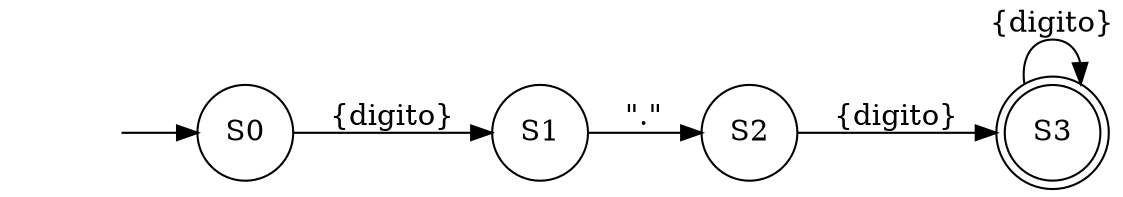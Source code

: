 digraph automata {
rankdir=LR
ini [shape="none" label=""]
S0[shape="circle"];
S1[shape="circle"];
S2[shape="circle"];
S3[shape="doublecircle"];

ini->S0;
S0->S1[label="{digito}"];
S1->S2[label="\".\""];
S2->S3[label="{digito}"];
S3->S3[label="{digito}"]
}